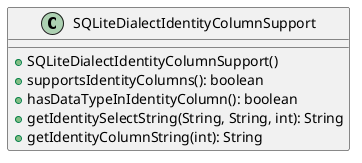 @startuml

    class SQLiteDialectIdentityColumnSupport {
        +SQLiteDialectIdentityColumnSupport()
        +supportsIdentityColumns(): boolean
        +hasDataTypeInIdentityColumn(): boolean
        +getIdentitySelectString(String, String, int): String
        +getIdentityColumnString(int): String
    }

@enduml
